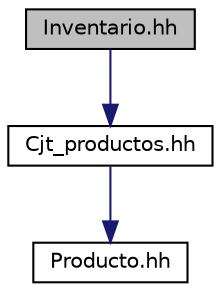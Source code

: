 digraph "Inventario.hh"
{
 // LATEX_PDF_SIZE
  edge [fontname="Helvetica",fontsize="10",labelfontname="Helvetica",labelfontsize="10"];
  node [fontname="Helvetica",fontsize="10",shape=record];
  Node1 [label="Inventario.hh",height=0.2,width=0.4,color="black", fillcolor="grey75", style="filled", fontcolor="black",tooltip="Especificación de la clase Inventario."];
  Node1 -> Node2 [color="midnightblue",fontsize="10",style="solid",fontname="Helvetica"];
  Node2 [label="Cjt_productos.hh",height=0.2,width=0.4,color="black", fillcolor="white", style="filled",URL="$Cjt__productos_8hh.html",tooltip="Especificación de la clase Cjt_productos."];
  Node2 -> Node3 [color="midnightblue",fontsize="10",style="solid",fontname="Helvetica"];
  Node3 [label="Producto.hh",height=0.2,width=0.4,color="black", fillcolor="white", style="filled",URL="$Producto_8hh.html",tooltip="Especificación de la clase Producto."];
}
